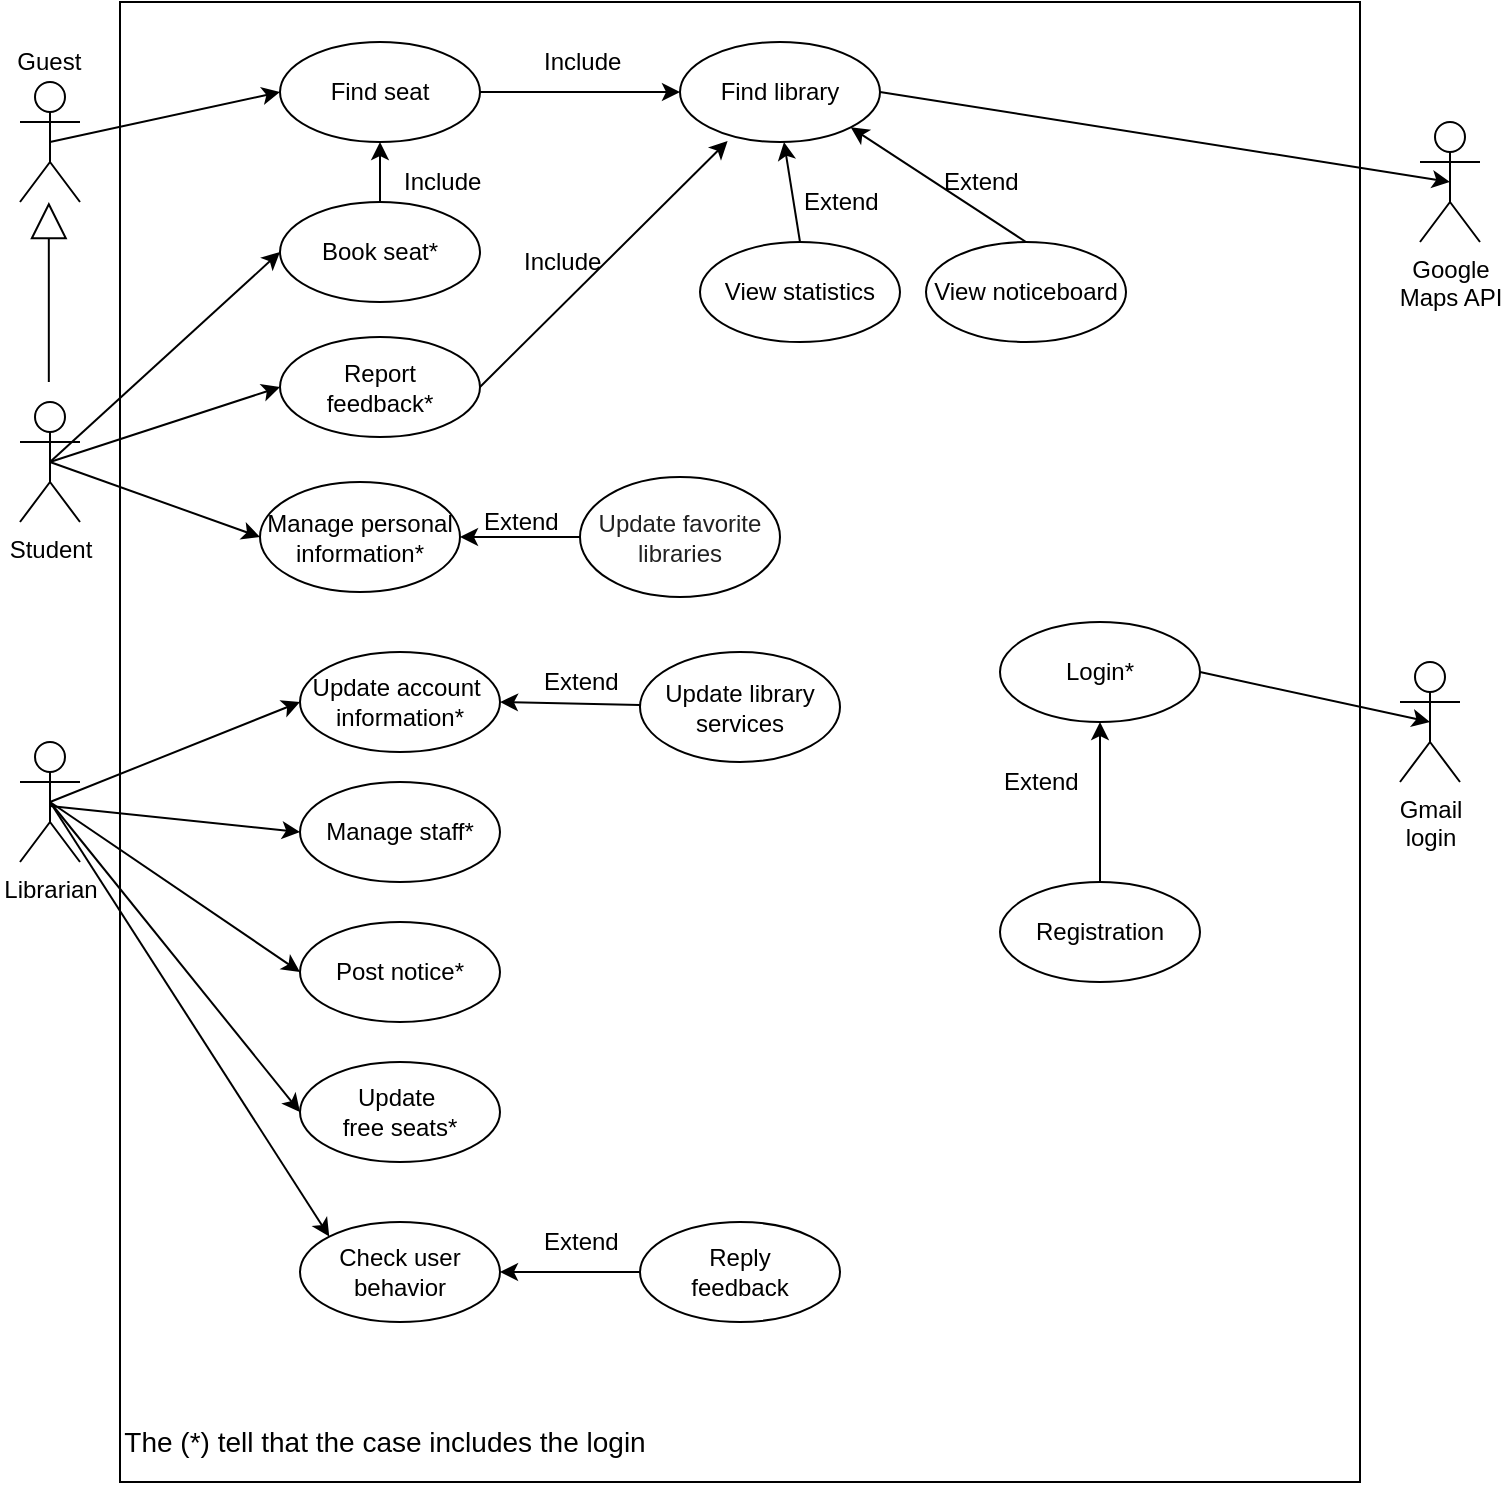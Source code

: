 <mxfile version="12.5.6"><diagram id="gOvdbUsF2WBq98GJS1o8" name="Page-1"><mxGraphModel dx="1038" dy="580" grid="1" gridSize="10" guides="1" tooltips="1" connect="1" arrows="1" fold="1" page="1" pageScale="1" pageWidth="827" pageHeight="1169" math="0" shadow="0"><root><mxCell id="0"/><mxCell id="1" parent="0"/><mxCell id="r2k724DjK05r7kmDfejy-1" value="" style="rounded=0;whiteSpace=wrap;html=1;" vertex="1" parent="1"><mxGeometry x="80" y="170" width="620" height="740" as="geometry"/></mxCell><mxCell id="r2k724DjK05r7kmDfejy-2" value="Student" style="shape=umlActor;verticalLabelPosition=bottom;labelBackgroundColor=#ffffff;verticalAlign=top;html=1;" vertex="1" parent="1"><mxGeometry x="30" y="370" width="30" height="60" as="geometry"/></mxCell><mxCell id="r2k724DjK05r7kmDfejy-3" value="" style="shape=umlActor;verticalLabelPosition=bottom;labelBackgroundColor=#ffffff;verticalAlign=top;html=1;" vertex="1" parent="1"><mxGeometry x="30" y="210" width="30" height="60" as="geometry"/></mxCell><mxCell id="r2k724DjK05r7kmDfejy-4" value="&amp;nbsp; Guest" style="text;html=1;resizable=0;points=[];autosize=1;align=left;verticalAlign=top;spacingTop=-4;" vertex="1" parent="1"><mxGeometry x="20" y="190" width="50" height="20" as="geometry"/></mxCell><mxCell id="r2k724DjK05r7kmDfejy-5" style="edgeStyle=none;rounded=0;orthogonalLoop=1;jettySize=auto;html=1;entryX=0;entryY=0.5;entryDx=0;entryDy=0;" edge="1" parent="1" target="r2k724DjK05r7kmDfejy-54"><mxGeometry relative="1" as="geometry"><mxPoint x="45" y="572" as="sourcePoint"/></mxGeometry></mxCell><mxCell id="r2k724DjK05r7kmDfejy-6" style="edgeStyle=none;rounded=0;orthogonalLoop=1;jettySize=auto;html=1;entryX=0;entryY=0.5;entryDx=0;entryDy=0;exitX=0.5;exitY=0.5;exitDx=0;exitDy=0;exitPerimeter=0;" edge="1" parent="1" source="r2k724DjK05r7kmDfejy-7" target="r2k724DjK05r7kmDfejy-55"><mxGeometry relative="1" as="geometry"/></mxCell><mxCell id="r2k724DjK05r7kmDfejy-7" value="Librarian&lt;br&gt;" style="shape=umlActor;verticalLabelPosition=bottom;labelBackgroundColor=#ffffff;verticalAlign=top;html=1;" vertex="1" parent="1"><mxGeometry x="30" y="540" width="30" height="60" as="geometry"/></mxCell><mxCell id="r2k724DjK05r7kmDfejy-9" style="edgeStyle=orthogonalEdgeStyle;rounded=0;orthogonalLoop=1;jettySize=auto;html=1;exitX=0.5;exitY=0;exitDx=0;exitDy=0;entryX=0.5;entryY=1;entryDx=0;entryDy=0;" edge="1" parent="1" source="r2k724DjK05r7kmDfejy-10" target="r2k724DjK05r7kmDfejy-11"><mxGeometry relative="1" as="geometry"/></mxCell><mxCell id="r2k724DjK05r7kmDfejy-10" value="Book seat*" style="ellipse;whiteSpace=wrap;html=1;" vertex="1" parent="1"><mxGeometry x="160" y="270" width="100" height="50" as="geometry"/></mxCell><mxCell id="r2k724DjK05r7kmDfejy-11" value="Find&amp;nbsp;seat" style="ellipse;whiteSpace=wrap;html=1;" vertex="1" parent="1"><mxGeometry x="160" y="190" width="100" height="50" as="geometry"/></mxCell><mxCell id="r2k724DjK05r7kmDfejy-12" value="Manage personal information*" style="ellipse;whiteSpace=wrap;html=1;" vertex="1" parent="1"><mxGeometry x="150" y="410" width="100" height="55" as="geometry"/></mxCell><mxCell id="r2k724DjK05r7kmDfejy-13" style="rounded=0;orthogonalLoop=1;jettySize=auto;html=1;entryX=0.238;entryY=0.991;entryDx=0;entryDy=0;exitX=1;exitY=0.5;exitDx=0;exitDy=0;entryPerimeter=0;" edge="1" parent="1" source="r2k724DjK05r7kmDfejy-14" target="r2k724DjK05r7kmDfejy-21"><mxGeometry relative="1" as="geometry"/></mxCell><mxCell id="r2k724DjK05r7kmDfejy-14" value="Report&lt;br&gt;feedback*&lt;span style=&quot;color: rgba(0 , 0 , 0 , 0) ; font-family: monospace ; font-size: 0px ; white-space: nowrap&quot;&gt;%3CmxGraphModel%3E%3Croot%3E%3CmxCell%20id%3D%220%22%2F%3E%3CmxCell%20id%3D%221%22%20parent%3D%220%22%2F%3E%3CmxCell%20id%3D%222%22%20value%3D%22Find%26amp%3Bnbsp%3Bseat%22%20style%3D%22ellipse%3BwhiteSpace%3Dwrap%3Bhtml%3D1%3B%22%20vertex%3D%221%22%20parent%3D%221%22%3E%3CmxGeometry%20x%3D%22190%22%20y%3D%22130%22%20width%3D%22100%22%20height%3D%2250%22%20as%3D%22geometry%22%2F%3E%3C%2FmxCell%3E%3C%2Froot%3E%3C%2FmxGraphModel%3E&lt;/span&gt;" style="ellipse;whiteSpace=wrap;html=1;" vertex="1" parent="1"><mxGeometry x="160" y="337.5" width="100" height="50" as="geometry"/></mxCell><mxCell id="r2k724DjK05r7kmDfejy-15" value="Reply&lt;br&gt;feedback" style="ellipse;whiteSpace=wrap;html=1;" vertex="1" parent="1"><mxGeometry x="340" y="780" width="100" height="50" as="geometry"/></mxCell><mxCell id="r2k724DjK05r7kmDfejy-16" value="Update&amp;nbsp;&lt;br&gt;free seats*&lt;span style=&quot;color: rgba(0 , 0 , 0 , 0) ; font-family: monospace ; font-size: 0px ; white-space: nowrap&quot;&gt;%3CmxGraphModel%3E%3Croot%3E%3CmxCell%20id%3D%220%22%2F%3E%3CmxCell%20id%3D%221%22%20parent%3D%220%22%2F%3E%3CmxCell%20id%3D%222%22%20value%3D%22Manage%26lt%3Bbr%26gt%3Bfeedback%22%20style%3D%22ellipse%3BwhiteSpace%3Dwrap%3Bhtml%3D1%3B%22%20vertex%3D%221%22%20parent%3D%221%22%3E%3CmxGeometry%20x%3D%22190%22%20y%3D%22380%22%20width%3D%22100%22%20height%3D%2250%22%20as%3D%22geometry%22%2F%3E%3C%2FmxCell%3E%3C%2Froot%3E%3C%2FmxGraphModel%3E*&lt;/span&gt;" style="ellipse;whiteSpace=wrap;html=1;" vertex="1" parent="1"><mxGeometry x="170" y="700" width="100" height="50" as="geometry"/></mxCell><mxCell id="r2k724DjK05r7kmDfejy-17" value="Update account&amp;nbsp;&lt;br&gt;information*" style="ellipse;whiteSpace=wrap;html=1;" vertex="1" parent="1"><mxGeometry x="170" y="495" width="100" height="50" as="geometry"/></mxCell><mxCell id="r2k724DjK05r7kmDfejy-19" value="Google&lt;br&gt;Maps API" style="shape=umlActor;verticalLabelPosition=bottom;labelBackgroundColor=#ffffff;verticalAlign=top;html=1;" vertex="1" parent="1"><mxGeometry x="730" y="230" width="30" height="60" as="geometry"/></mxCell><mxCell id="r2k724DjK05r7kmDfejy-20" value="Gmail&lt;br&gt;login" style="shape=umlActor;verticalLabelPosition=bottom;labelBackgroundColor=#ffffff;verticalAlign=top;html=1;" vertex="1" parent="1"><mxGeometry x="720" y="500" width="30" height="60" as="geometry"/></mxCell><mxCell id="r2k724DjK05r7kmDfejy-21" value="Find library" style="ellipse;whiteSpace=wrap;html=1;" vertex="1" parent="1"><mxGeometry x="360" y="190" width="100" height="50" as="geometry"/></mxCell><mxCell id="r2k724DjK05r7kmDfejy-22" value="Login*" style="ellipse;whiteSpace=wrap;html=1;" vertex="1" parent="1"><mxGeometry x="520" y="480" width="100" height="50" as="geometry"/></mxCell><mxCell id="r2k724DjK05r7kmDfejy-23" value="" style="edgeStyle=orthogonalEdgeStyle;rounded=0;orthogonalLoop=1;jettySize=auto;html=1;" edge="1" parent="1" source="r2k724DjK05r7kmDfejy-24" target="r2k724DjK05r7kmDfejy-22"><mxGeometry relative="1" as="geometry"/></mxCell><mxCell id="r2k724DjK05r7kmDfejy-24" value="Registration" style="ellipse;whiteSpace=wrap;html=1;" vertex="1" parent="1"><mxGeometry x="520" y="610" width="100" height="50" as="geometry"/></mxCell><mxCell id="r2k724DjK05r7kmDfejy-26" value="" style="endArrow=classic;html=1;entryX=0;entryY=0.5;entryDx=0;entryDy=0;exitX=0.5;exitY=0.5;exitDx=0;exitDy=0;exitPerimeter=0;" edge="1" parent="1" source="r2k724DjK05r7kmDfejy-7" target="r2k724DjK05r7kmDfejy-17"><mxGeometry width="50" height="50" relative="1" as="geometry"><mxPoint x="45" y="609" as="sourcePoint"/><mxPoint x="160" y="734" as="targetPoint"/></mxGeometry></mxCell><mxCell id="r2k724DjK05r7kmDfejy-27" value="" style="endArrow=classic;html=1;entryX=0;entryY=0.5;entryDx=0;entryDy=0;exitX=0.5;exitY=0.5;exitDx=0;exitDy=0;exitPerimeter=0;" edge="1" parent="1" source="r2k724DjK05r7kmDfejy-7" target="r2k724DjK05r7kmDfejy-16"><mxGeometry width="50" height="50" relative="1" as="geometry"><mxPoint x="20" y="910" as="sourcePoint"/><mxPoint x="70" y="860" as="targetPoint"/></mxGeometry></mxCell><mxCell id="r2k724DjK05r7kmDfejy-28" value="" style="endArrow=classic;html=1;entryX=0;entryY=0.5;entryDx=0;entryDy=0;exitX=0.5;exitY=0.5;exitDx=0;exitDy=0;exitPerimeter=0;" edge="1" parent="1" source="r2k724DjK05r7kmDfejy-3" target="r2k724DjK05r7kmDfejy-11"><mxGeometry width="50" height="50" relative="1" as="geometry"><mxPoint x="50" y="240" as="sourcePoint"/><mxPoint x="135" y="225" as="targetPoint"/></mxGeometry></mxCell><mxCell id="r2k724DjK05r7kmDfejy-29" value="" style="endArrow=classic;html=1;entryX=0;entryY=0.5;entryDx=0;entryDy=0;exitX=0.5;exitY=0.5;exitDx=0;exitDy=0;exitPerimeter=0;" edge="1" parent="1" source="r2k724DjK05r7kmDfejy-2" target="r2k724DjK05r7kmDfejy-10"><mxGeometry width="50" height="50" relative="1" as="geometry"><mxPoint x="55" y="300" as="sourcePoint"/><mxPoint x="170" y="225" as="targetPoint"/></mxGeometry></mxCell><mxCell id="r2k724DjK05r7kmDfejy-30" value="" style="endArrow=classic;html=1;entryX=0;entryY=0.5;entryDx=0;entryDy=0;exitX=0.5;exitY=0.5;exitDx=0;exitDy=0;exitPerimeter=0;" edge="1" parent="1" source="r2k724DjK05r7kmDfejy-2" target="r2k724DjK05r7kmDfejy-12"><mxGeometry width="50" height="50" relative="1" as="geometry"><mxPoint x="55" y="410" as="sourcePoint"/><mxPoint x="170" y="305" as="targetPoint"/></mxGeometry></mxCell><mxCell id="r2k724DjK05r7kmDfejy-31" value="" style="endArrow=classic;html=1;entryX=0;entryY=0.5;entryDx=0;entryDy=0;exitX=0.5;exitY=0.5;exitDx=0;exitDy=0;exitPerimeter=0;" edge="1" parent="1" source="r2k724DjK05r7kmDfejy-2" target="r2k724DjK05r7kmDfejy-14"><mxGeometry width="50" height="50" relative="1" as="geometry"><mxPoint x="55" y="410" as="sourcePoint"/><mxPoint x="170" y="387.5" as="targetPoint"/></mxGeometry></mxCell><mxCell id="r2k724DjK05r7kmDfejy-32" value="" style="endArrow=classic;html=1;entryX=0;entryY=0.5;entryDx=0;entryDy=0;exitX=1;exitY=0.5;exitDx=0;exitDy=0;" edge="1" parent="1" source="r2k724DjK05r7kmDfejy-11" target="r2k724DjK05r7kmDfejy-21"><mxGeometry width="50" height="50" relative="1" as="geometry"><mxPoint x="230" y="297.5" as="sourcePoint"/><mxPoint x="345" y="222.5" as="targetPoint"/></mxGeometry></mxCell><mxCell id="r2k724DjK05r7kmDfejy-33" value="" style="endArrow=classic;html=1;entryX=0.5;entryY=0.5;entryDx=0;entryDy=0;entryPerimeter=0;exitX=1;exitY=0.5;exitDx=0;exitDy=0;" edge="1" parent="1" source="r2k724DjK05r7kmDfejy-21" target="r2k724DjK05r7kmDfejy-19"><mxGeometry width="50" height="50" relative="1" as="geometry"><mxPoint x="460" y="240" as="sourcePoint"/><mxPoint x="370" y="250" as="targetPoint"/></mxGeometry></mxCell><mxCell id="r2k724DjK05r7kmDfejy-34" value="" style="endArrow=classic;html=1;entryX=0.5;entryY=0.5;entryDx=0;entryDy=0;entryPerimeter=0;exitX=1;exitY=0.5;exitDx=0;exitDy=0;" edge="1" parent="1" source="r2k724DjK05r7kmDfejy-22" target="r2k724DjK05r7kmDfejy-20"><mxGeometry width="50" height="50" relative="1" as="geometry"><mxPoint x="470" y="250" as="sourcePoint"/><mxPoint x="745" y="270" as="targetPoint"/></mxGeometry></mxCell><mxCell id="r2k724DjK05r7kmDfejy-35" value="" style="endArrow=classic;html=1;exitX=0;exitY=0.5;exitDx=0;exitDy=0;entryX=1;entryY=0.5;entryDx=0;entryDy=0;" edge="1" parent="1" source="r2k724DjK05r7kmDfejy-15" target="r2k724DjK05r7kmDfejy-61"><mxGeometry width="50" height="50" relative="1" as="geometry"><mxPoint x="50" y="570" as="sourcePoint"/><mxPoint x="160" y="702.5" as="targetPoint"/></mxGeometry></mxCell><mxCell id="r2k724DjK05r7kmDfejy-36" value="Include" style="text;html=1;resizable=0;points=[];autosize=1;align=left;verticalAlign=top;spacingTop=-4;" vertex="1" parent="1"><mxGeometry x="220" y="250" width="50" height="20" as="geometry"/></mxCell><mxCell id="r2k724DjK05r7kmDfejy-37" value="Extend" style="text;html=1;resizable=0;points=[];autosize=1;align=left;verticalAlign=top;spacingTop=-4;" vertex="1" parent="1"><mxGeometry x="520" y="550" width="50" height="20" as="geometry"/></mxCell><mxCell id="r2k724DjK05r7kmDfejy-38" value="Include" style="text;html=1;resizable=0;points=[];autosize=1;align=left;verticalAlign=top;spacingTop=-4;" vertex="1" parent="1"><mxGeometry x="290" y="190" width="50" height="20" as="geometry"/></mxCell><mxCell id="r2k724DjK05r7kmDfejy-43" style="edgeStyle=orthogonalEdgeStyle;rounded=0;orthogonalLoop=1;jettySize=auto;html=1;" edge="1" parent="1" source="r2k724DjK05r7kmDfejy-44" target="r2k724DjK05r7kmDfejy-12"><mxGeometry relative="1" as="geometry"/></mxCell><mxCell id="r2k724DjK05r7kmDfejy-44" value="&lt;font style=&quot;font-size: 12px&quot;&gt;&lt;span style=&quot;color: rgb(34 , 34 , 34) ; font-family: &amp;#34;arial&amp;#34; , sans-serif ; text-align: left ; white-space: pre-wrap&quot;&gt;Update favorite libraries&lt;/span&gt;&lt;/font&gt;" style="ellipse;whiteSpace=wrap;html=1;" vertex="1" parent="1"><mxGeometry x="310" y="407.5" width="100" height="60" as="geometry"/></mxCell><mxCell id="r2k724DjK05r7kmDfejy-45" value="Extend" style="text;html=1;resizable=0;points=[];autosize=1;align=left;verticalAlign=top;spacingTop=-4;" vertex="1" parent="1"><mxGeometry x="260" y="420" width="50" height="20" as="geometry"/></mxCell><mxCell id="r2k724DjK05r7kmDfejy-46" style="edgeStyle=none;rounded=0;orthogonalLoop=1;jettySize=auto;html=1;exitX=0.5;exitY=0;exitDx=0;exitDy=0;entryX=1;entryY=1;entryDx=0;entryDy=0;" edge="1" parent="1" source="r2k724DjK05r7kmDfejy-47" target="r2k724DjK05r7kmDfejy-21"><mxGeometry relative="1" as="geometry"><mxPoint x="420" y="240" as="targetPoint"/></mxGeometry></mxCell><mxCell id="r2k724DjK05r7kmDfejy-47" value="View noticeboard" style="ellipse;whiteSpace=wrap;html=1;" vertex="1" parent="1"><mxGeometry x="483" y="290" width="100" height="50" as="geometry"/></mxCell><mxCell id="r2k724DjK05r7kmDfejy-48" value="" style="endArrow=block;endSize=16;endFill=0;html=1;" edge="1" parent="1"><mxGeometry width="160" relative="1" as="geometry"><mxPoint x="44.41" y="360" as="sourcePoint"/><mxPoint x="44.41" y="270" as="targetPoint"/></mxGeometry></mxCell><mxCell id="r2k724DjK05r7kmDfejy-49" style="edgeStyle=none;rounded=0;orthogonalLoop=1;jettySize=auto;html=1;exitX=0.5;exitY=0;exitDx=0;exitDy=0;" edge="1" parent="1" source="r2k724DjK05r7kmDfejy-50"><mxGeometry relative="1" as="geometry"><mxPoint x="412" y="240" as="targetPoint"/></mxGeometry></mxCell><mxCell id="r2k724DjK05r7kmDfejy-50" value="View statistics" style="ellipse;whiteSpace=wrap;html=1;" vertex="1" parent="1"><mxGeometry x="370" y="290" width="100" height="50" as="geometry"/></mxCell><mxCell id="r2k724DjK05r7kmDfejy-51" value="Extend" style="text;html=1;resizable=0;points=[];autosize=1;align=left;verticalAlign=top;spacingTop=-4;" vertex="1" parent="1"><mxGeometry x="420" y="260" width="50" height="20" as="geometry"/></mxCell><mxCell id="r2k724DjK05r7kmDfejy-52" value="Extend" style="text;html=1;resizable=0;points=[];autosize=1;align=left;verticalAlign=top;spacingTop=-4;" vertex="1" parent="1"><mxGeometry x="490" y="250" width="50" height="20" as="geometry"/></mxCell><mxCell id="r2k724DjK05r7kmDfejy-53" value="Include" style="text;html=1;resizable=0;points=[];autosize=1;align=left;verticalAlign=top;spacingTop=-4;" vertex="1" parent="1"><mxGeometry x="280" y="290" width="50" height="20" as="geometry"/></mxCell><mxCell id="r2k724DjK05r7kmDfejy-54" value="Manage staff*" style="ellipse;whiteSpace=wrap;html=1;" vertex="1" parent="1"><mxGeometry x="170" y="560" width="100" height="50" as="geometry"/></mxCell><mxCell id="r2k724DjK05r7kmDfejy-55" value="Post notice*" style="ellipse;whiteSpace=wrap;html=1;" vertex="1" parent="1"><mxGeometry x="170" y="630" width="100" height="50" as="geometry"/></mxCell><mxCell id="r2k724DjK05r7kmDfejy-56" style="edgeStyle=none;rounded=0;orthogonalLoop=1;jettySize=auto;html=1;entryX=1;entryY=0.5;entryDx=0;entryDy=0;" edge="1" parent="1" source="r2k724DjK05r7kmDfejy-57" target="r2k724DjK05r7kmDfejy-17"><mxGeometry relative="1" as="geometry"/></mxCell><mxCell id="r2k724DjK05r7kmDfejy-57" value="Update library&lt;br&gt;services" style="ellipse;whiteSpace=wrap;html=1;" vertex="1" parent="1"><mxGeometry x="340" y="495" width="100" height="55" as="geometry"/></mxCell><mxCell id="r2k724DjK05r7kmDfejy-58" value="Extend" style="text;html=1;resizable=0;points=[];autosize=1;align=left;verticalAlign=top;spacingTop=-4;" vertex="1" parent="1"><mxGeometry x="290" y="500" width="50" height="20" as="geometry"/></mxCell><mxCell id="r2k724DjK05r7kmDfejy-59" value="&lt;font style=&quot;font-size: 14px&quot;&gt;The (*) tell that the case includes the login&lt;/font&gt;" style="text;html=1;strokeColor=none;fillColor=none;align=center;verticalAlign=middle;whiteSpace=wrap;rounded=0;" vertex="1" parent="1"><mxGeometry x="80" y="880" width="265" height="20" as="geometry"/></mxCell><mxCell id="r2k724DjK05r7kmDfejy-60" value="" style="endArrow=classic;html=1;entryX=0;entryY=0;entryDx=0;entryDy=0;exitX=0.5;exitY=0.5;exitDx=0;exitDy=0;exitPerimeter=0;" edge="1" parent="1" source="r2k724DjK05r7kmDfejy-7" target="r2k724DjK05r7kmDfejy-61"><mxGeometry width="50" height="50" relative="1" as="geometry"><mxPoint x="45" y="590" as="sourcePoint"/><mxPoint x="170" y="875" as="targetPoint"/></mxGeometry></mxCell><mxCell id="r2k724DjK05r7kmDfejy-61" value="Check user behavior" style="ellipse;whiteSpace=wrap;html=1;" vertex="1" parent="1"><mxGeometry x="170" y="780" width="100" height="50" as="geometry"/></mxCell><mxCell id="r2k724DjK05r7kmDfejy-62" value="Extend" style="text;html=1;resizable=0;points=[];autosize=1;align=left;verticalAlign=top;spacingTop=-4;" vertex="1" parent="1"><mxGeometry x="290" y="780" width="50" height="20" as="geometry"/></mxCell></root></mxGraphModel></diagram></mxfile>